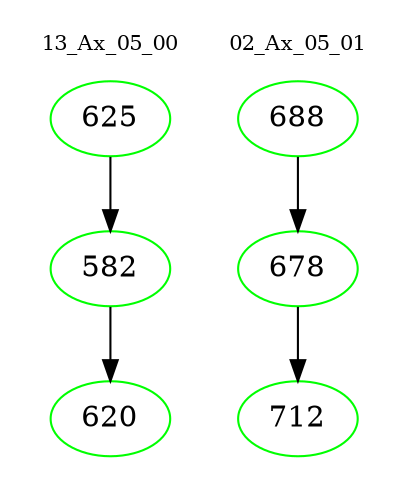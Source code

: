 digraph{
subgraph cluster_0 {
color = white
label = "13_Ax_05_00";
fontsize=10;
T0_625 [label="625", color="green"]
T0_625 -> T0_582 [color="black"]
T0_582 [label="582", color="green"]
T0_582 -> T0_620 [color="black"]
T0_620 [label="620", color="green"]
}
subgraph cluster_1 {
color = white
label = "02_Ax_05_01";
fontsize=10;
T1_688 [label="688", color="green"]
T1_688 -> T1_678 [color="black"]
T1_678 [label="678", color="green"]
T1_678 -> T1_712 [color="black"]
T1_712 [label="712", color="green"]
}
}
